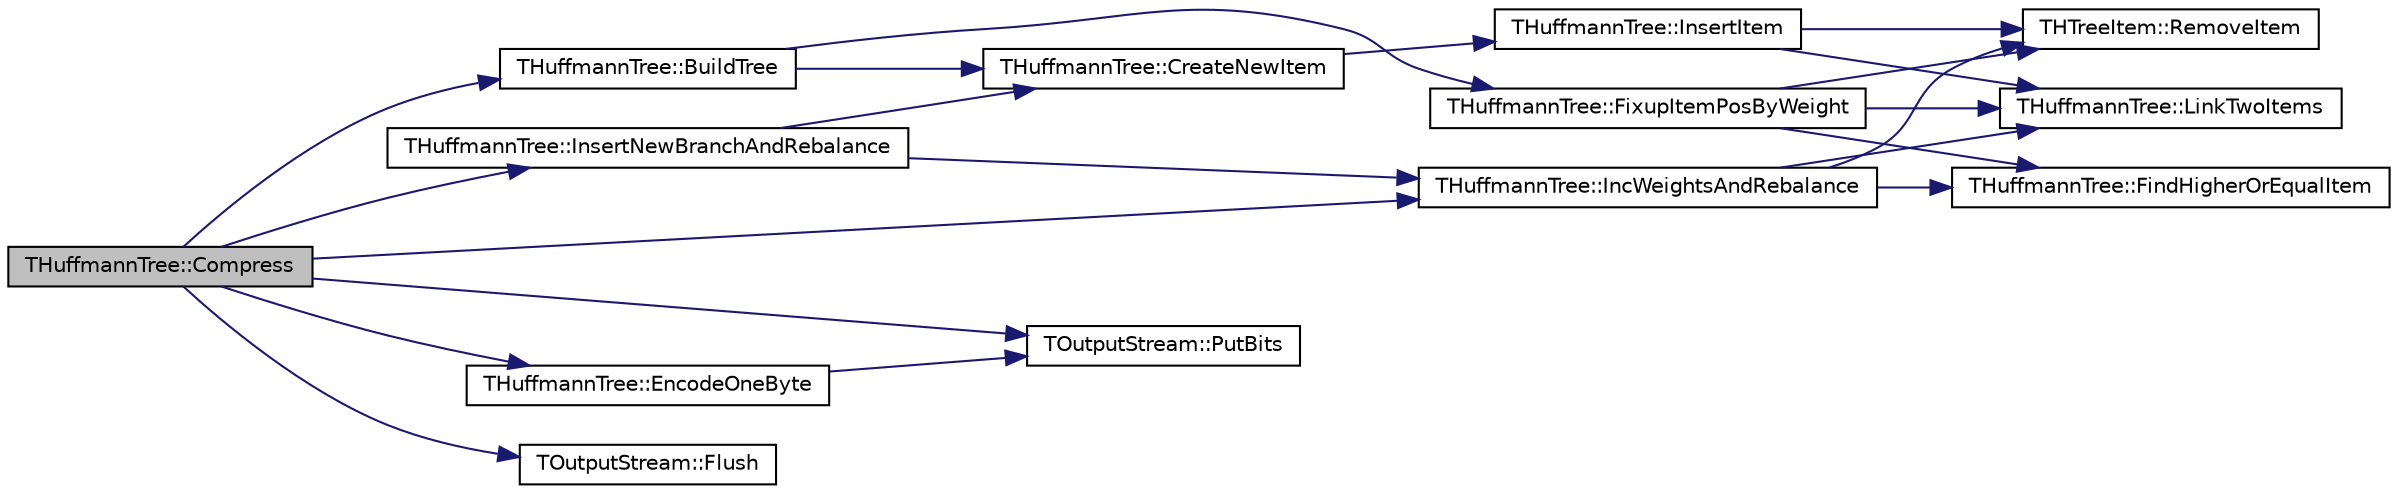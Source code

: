 digraph G
{
  edge [fontname="Helvetica",fontsize="10",labelfontname="Helvetica",labelfontsize="10"];
  node [fontname="Helvetica",fontsize="10",shape=record];
  rankdir="LR";
  Node1 [label="THuffmannTree::Compress",height=0.2,width=0.4,color="black", fillcolor="grey75", style="filled" fontcolor="black"];
  Node1 -> Node2 [color="midnightblue",fontsize="10",style="solid",fontname="Helvetica"];
  Node2 [label="THuffmannTree::BuildTree",height=0.2,width=0.4,color="black", fillcolor="white", style="filled",URL="$class_t_huffmann_tree.html#a353d6143d3b08755c6b22936540298d5"];
  Node2 -> Node3 [color="midnightblue",fontsize="10",style="solid",fontname="Helvetica"];
  Node3 [label="THuffmannTree::CreateNewItem",height=0.2,width=0.4,color="black", fillcolor="white", style="filled",URL="$class_t_huffmann_tree.html#a90a46fd9ecc3cd85cf8a6a64042b9d8a"];
  Node3 -> Node4 [color="midnightblue",fontsize="10",style="solid",fontname="Helvetica"];
  Node4 [label="THuffmannTree::InsertItem",height=0.2,width=0.4,color="black", fillcolor="white", style="filled",URL="$class_t_huffmann_tree.html#a3194a608aa7d3381ce3b157d9d328261"];
  Node4 -> Node5 [color="midnightblue",fontsize="10",style="solid",fontname="Helvetica"];
  Node5 [label="THTreeItem::RemoveItem",height=0.2,width=0.4,color="black", fillcolor="white", style="filled",URL="$struct_t_h_tree_item.html#a0fde258496612e0525b63c44fa2c783d"];
  Node4 -> Node6 [color="midnightblue",fontsize="10",style="solid",fontname="Helvetica"];
  Node6 [label="THuffmannTree::LinkTwoItems",height=0.2,width=0.4,color="black", fillcolor="white", style="filled",URL="$class_t_huffmann_tree.html#ae88f3c29824b69051cda8f3f449d18a6"];
  Node2 -> Node7 [color="midnightblue",fontsize="10",style="solid",fontname="Helvetica"];
  Node7 [label="THuffmannTree::FixupItemPosByWeight",height=0.2,width=0.4,color="black", fillcolor="white", style="filled",URL="$class_t_huffmann_tree.html#ac837ce58c1c6fa305bc94a5fad4a4a10"];
  Node7 -> Node8 [color="midnightblue",fontsize="10",style="solid",fontname="Helvetica"];
  Node8 [label="THuffmannTree::FindHigherOrEqualItem",height=0.2,width=0.4,color="black", fillcolor="white", style="filled",URL="$class_t_huffmann_tree.html#a2f4f4169017174bdb5003d888addc0d3"];
  Node7 -> Node5 [color="midnightblue",fontsize="10",style="solid",fontname="Helvetica"];
  Node7 -> Node6 [color="midnightblue",fontsize="10",style="solid",fontname="Helvetica"];
  Node1 -> Node9 [color="midnightblue",fontsize="10",style="solid",fontname="Helvetica"];
  Node9 [label="TOutputStream::PutBits",height=0.2,width=0.4,color="black", fillcolor="white", style="filled",URL="$class_t_output_stream.html#a60efe31d3fd395d10dba91a492537bcc"];
  Node1 -> Node10 [color="midnightblue",fontsize="10",style="solid",fontname="Helvetica"];
  Node10 [label="THuffmannTree::EncodeOneByte",height=0.2,width=0.4,color="black", fillcolor="white", style="filled",URL="$class_t_huffmann_tree.html#aa91f1cbb00d0c39fede7accf46d5f295"];
  Node10 -> Node9 [color="midnightblue",fontsize="10",style="solid",fontname="Helvetica"];
  Node1 -> Node11 [color="midnightblue",fontsize="10",style="solid",fontname="Helvetica"];
  Node11 [label="THuffmannTree::InsertNewBranchAndRebalance",height=0.2,width=0.4,color="black", fillcolor="white", style="filled",URL="$class_t_huffmann_tree.html#aa2d1ed63bb3b90c1f31bd34850ee0f5c"];
  Node11 -> Node3 [color="midnightblue",fontsize="10",style="solid",fontname="Helvetica"];
  Node11 -> Node12 [color="midnightblue",fontsize="10",style="solid",fontname="Helvetica"];
  Node12 [label="THuffmannTree::IncWeightsAndRebalance",height=0.2,width=0.4,color="black", fillcolor="white", style="filled",URL="$class_t_huffmann_tree.html#a9bea307d3f4d3049bcedf37f508197c6"];
  Node12 -> Node8 [color="midnightblue",fontsize="10",style="solid",fontname="Helvetica"];
  Node12 -> Node5 [color="midnightblue",fontsize="10",style="solid",fontname="Helvetica"];
  Node12 -> Node6 [color="midnightblue",fontsize="10",style="solid",fontname="Helvetica"];
  Node1 -> Node12 [color="midnightblue",fontsize="10",style="solid",fontname="Helvetica"];
  Node1 -> Node13 [color="midnightblue",fontsize="10",style="solid",fontname="Helvetica"];
  Node13 [label="TOutputStream::Flush",height=0.2,width=0.4,color="black", fillcolor="white", style="filled",URL="$class_t_output_stream.html#a01c7cb1233bcf81938f55781247dfff8"];
}
